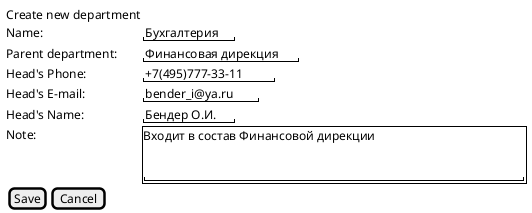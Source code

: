 @startuml
@startsalt
{  Create new department

Name:|
"Бухгалтерия"

Parent department:|
"Финансовая дирекция"

Head's Phone: |
"+7(495)777-33-11"

Head's E-mail: |
"bender_i@ya.ru"

Head's Name: |
"Бендер О.И."


Note: |
{+
Входит в состав Финансовой дирекции
.
"                                               "
}

{[Save] | [Cancel] }
}
@endsalt
@enduml